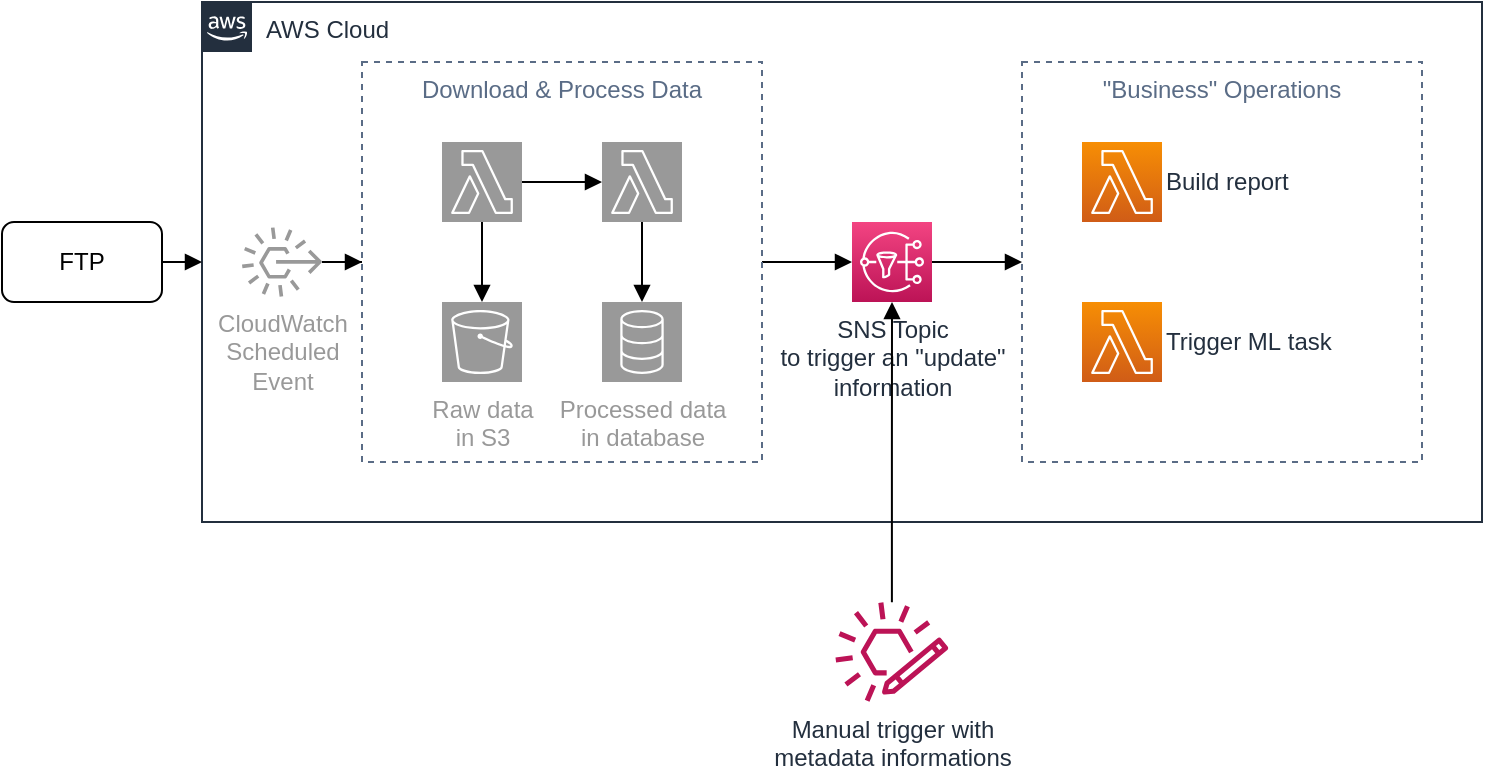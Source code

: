 <mxfile version="14.1.3" type="github">
  <diagram id="NDnr68-xmTGTRasC9Mvv" name="Page-1">
    <mxGraphModel dx="1113" dy="760" grid="1" gridSize="10" guides="1" tooltips="1" connect="1" arrows="1" fold="1" page="1" pageScale="1" pageWidth="827" pageHeight="1169" math="0" shadow="0">
      <root>
        <mxCell id="0" />
        <mxCell id="1" parent="0" />
        <mxCell id="P1te9ULHN8UeErxiNHzo-23" value="AWS Cloud" style="points=[[0,0],[0.25,0],[0.5,0],[0.75,0],[1,0],[1,0.25],[1,0.5],[1,0.75],[1,1],[0.75,1],[0.5,1],[0.25,1],[0,1],[0,0.75],[0,0.5],[0,0.25]];outlineConnect=0;gradientColor=none;html=1;whiteSpace=wrap;fontSize=12;fontStyle=0;shape=mxgraph.aws4.group;grIcon=mxgraph.aws4.group_aws_cloud_alt;strokeColor=#232F3E;fillColor=none;verticalAlign=top;align=left;spacingLeft=30;fontColor=#232F3E;dashed=0;" vertex="1" parent="1">
          <mxGeometry x="120" y="210" width="640" height="260" as="geometry" />
        </mxCell>
        <mxCell id="P1te9ULHN8UeErxiNHzo-18" style="edgeStyle=orthogonalEdgeStyle;rounded=0;orthogonalLoop=1;jettySize=auto;html=1;endArrow=block;endFill=1;" edge="1" parent="1" source="P1te9ULHN8UeErxiNHzo-9" target="P1te9ULHN8UeErxiNHzo-6">
          <mxGeometry relative="1" as="geometry" />
        </mxCell>
        <mxCell id="P1te9ULHN8UeErxiNHzo-9" value="Download &amp; Process Data" style="fillColor=none;strokeColor=#5A6C86;dashed=1;verticalAlign=top;fontStyle=0;fontColor=#5A6C86;" vertex="1" parent="1">
          <mxGeometry x="200" y="240" width="200" height="200" as="geometry" />
        </mxCell>
        <mxCell id="P1te9ULHN8UeErxiNHzo-22" style="edgeStyle=orthogonalEdgeStyle;rounded=0;orthogonalLoop=1;jettySize=auto;html=1;endArrow=block;endFill=1;" edge="1" parent="1" source="P1te9ULHN8UeErxiNHzo-1">
          <mxGeometry relative="1" as="geometry">
            <mxPoint x="120" y="340" as="targetPoint" />
          </mxGeometry>
        </mxCell>
        <mxCell id="P1te9ULHN8UeErxiNHzo-1" value="FTP" style="rounded=1;whiteSpace=wrap;html=1;" vertex="1" parent="1">
          <mxGeometry x="20" y="320" width="80" height="40" as="geometry" />
        </mxCell>
        <mxCell id="P1te9ULHN8UeErxiNHzo-19" style="edgeStyle=orthogonalEdgeStyle;rounded=0;orthogonalLoop=1;jettySize=auto;html=1;endArrow=block;endFill=1;" edge="1" parent="1" source="P1te9ULHN8UeErxiNHzo-3" target="P1te9ULHN8UeErxiNHzo-5">
          <mxGeometry relative="1" as="geometry" />
        </mxCell>
        <mxCell id="P1te9ULHN8UeErxiNHzo-21" style="edgeStyle=orthogonalEdgeStyle;rounded=0;orthogonalLoop=1;jettySize=auto;html=1;endArrow=block;endFill=1;" edge="1" parent="1" source="P1te9ULHN8UeErxiNHzo-3" target="P1te9ULHN8UeErxiNHzo-7">
          <mxGeometry relative="1" as="geometry" />
        </mxCell>
        <mxCell id="P1te9ULHN8UeErxiNHzo-3" value="" style="outlineConnect=0;fontColor=#232F3E;gradientDirection=north;strokeColor=#ffffff;dashed=0;verticalLabelPosition=bottom;verticalAlign=top;align=center;html=1;fontSize=12;fontStyle=0;aspect=fixed;shape=mxgraph.aws4.resourceIcon;resIcon=mxgraph.aws4.lambda;gradientColor=#999999;fillColor=#999999;" vertex="1" parent="1">
          <mxGeometry x="240" y="280" width="40" height="40" as="geometry" />
        </mxCell>
        <mxCell id="P1te9ULHN8UeErxiNHzo-5" value="Raw data&lt;br&gt;in S3" style="outlineConnect=0;gradientDirection=north;strokeColor=#ffffff;dashed=0;verticalLabelPosition=bottom;verticalAlign=top;align=center;html=1;fontSize=12;fontStyle=0;aspect=fixed;shape=mxgraph.aws4.resourceIcon;resIcon=mxgraph.aws4.s3;gradientColor=#999999;fillColor=#999999;fontColor=#999999;" vertex="1" parent="1">
          <mxGeometry x="240" y="360" width="40" height="40" as="geometry" />
        </mxCell>
        <mxCell id="P1te9ULHN8UeErxiNHzo-17" value="" style="edgeStyle=orthogonalEdgeStyle;rounded=0;orthogonalLoop=1;jettySize=auto;html=1;endArrow=block;endFill=1;" edge="1" parent="1" source="P1te9ULHN8UeErxiNHzo-6" target="P1te9ULHN8UeErxiNHzo-11">
          <mxGeometry relative="1" as="geometry" />
        </mxCell>
        <mxCell id="P1te9ULHN8UeErxiNHzo-6" value="SNS Topic&lt;br&gt;to trigger an &quot;update&quot;&lt;br&gt;information" style="outlineConnect=0;fontColor=#232F3E;gradientColor=#F34482;gradientDirection=north;fillColor=#BC1356;strokeColor=#ffffff;dashed=0;verticalLabelPosition=bottom;verticalAlign=top;align=center;html=1;fontSize=12;fontStyle=0;aspect=fixed;shape=mxgraph.aws4.resourceIcon;resIcon=mxgraph.aws4.sns;" vertex="1" parent="1">
          <mxGeometry x="445" y="320" width="40" height="40" as="geometry" />
        </mxCell>
        <mxCell id="P1te9ULHN8UeErxiNHzo-20" style="edgeStyle=orthogonalEdgeStyle;rounded=0;orthogonalLoop=1;jettySize=auto;html=1;endArrow=block;endFill=1;" edge="1" parent="1" source="P1te9ULHN8UeErxiNHzo-7" target="P1te9ULHN8UeErxiNHzo-10">
          <mxGeometry relative="1" as="geometry" />
        </mxCell>
        <mxCell id="P1te9ULHN8UeErxiNHzo-7" value="" style="outlineConnect=0;fontColor=#232F3E;gradientDirection=north;strokeColor=#ffffff;dashed=0;verticalLabelPosition=bottom;verticalAlign=top;align=center;html=1;fontSize=12;fontStyle=0;aspect=fixed;shape=mxgraph.aws4.resourceIcon;resIcon=mxgraph.aws4.lambda;fillColor=#999999;" vertex="1" parent="1">
          <mxGeometry x="320" y="280" width="40" height="40" as="geometry" />
        </mxCell>
        <mxCell id="P1te9ULHN8UeErxiNHzo-10" value="Processed data&lt;br&gt;in database" style="outlineConnect=0;gradientDirection=north;strokeColor=#ffffff;dashed=0;verticalLabelPosition=bottom;verticalAlign=top;align=center;html=1;fontSize=12;fontStyle=0;aspect=fixed;shape=mxgraph.aws4.resourceIcon;resIcon=mxgraph.aws4.database;fillColor=#999999;fontColor=#999999;" vertex="1" parent="1">
          <mxGeometry x="320" y="360" width="40" height="40" as="geometry" />
        </mxCell>
        <mxCell id="P1te9ULHN8UeErxiNHzo-11" value="&quot;Business&quot; Operations" style="fillColor=none;strokeColor=#5A6C86;dashed=1;verticalAlign=top;fontStyle=0;fontColor=#5A6C86;" vertex="1" parent="1">
          <mxGeometry x="530" y="240" width="200" height="200" as="geometry" />
        </mxCell>
        <mxCell id="P1te9ULHN8UeErxiNHzo-12" value="Build report" style="outlineConnect=0;fontColor=#232F3E;gradientColor=#F78E04;gradientDirection=north;fillColor=#D05C17;strokeColor=#ffffff;dashed=0;verticalLabelPosition=middle;verticalAlign=middle;align=left;html=1;fontSize=12;fontStyle=0;aspect=fixed;shape=mxgraph.aws4.resourceIcon;resIcon=mxgraph.aws4.lambda;labelPosition=right;" vertex="1" parent="1">
          <mxGeometry x="560" y="280" width="40" height="40" as="geometry" />
        </mxCell>
        <mxCell id="P1te9ULHN8UeErxiNHzo-16" value="Trigger ML&amp;nbsp;task" style="outlineConnect=0;fontColor=#232F3E;gradientColor=#F78E04;gradientDirection=north;fillColor=#D05C17;strokeColor=#ffffff;dashed=0;verticalLabelPosition=middle;verticalAlign=middle;align=left;html=1;fontSize=12;fontStyle=0;aspect=fixed;shape=mxgraph.aws4.resourceIcon;resIcon=mxgraph.aws4.lambda;labelPosition=right;" vertex="1" parent="1">
          <mxGeometry x="560" y="360" width="40" height="40" as="geometry" />
        </mxCell>
        <mxCell id="P1te9ULHN8UeErxiNHzo-25" style="edgeStyle=orthogonalEdgeStyle;rounded=0;orthogonalLoop=1;jettySize=auto;html=1;entryX=0;entryY=0.5;entryDx=0;entryDy=0;endArrow=block;endFill=1;" edge="1" parent="1" source="P1te9ULHN8UeErxiNHzo-24" target="P1te9ULHN8UeErxiNHzo-9">
          <mxGeometry relative="1" as="geometry" />
        </mxCell>
        <mxCell id="P1te9ULHN8UeErxiNHzo-24" value="CloudWatch&lt;br&gt;Scheduled&lt;br&gt;Event" style="outlineConnect=0;gradientColor=none;strokeColor=none;dashed=0;verticalLabelPosition=bottom;verticalAlign=top;align=center;html=1;fontSize=12;fontStyle=0;aspect=fixed;pointerEvents=1;shape=mxgraph.aws4.rule_3;fillColor=#999999;fontColor=#999999;" vertex="1" parent="1">
          <mxGeometry x="140" y="322.57" width="40" height="34.87" as="geometry" />
        </mxCell>
        <mxCell id="P1te9ULHN8UeErxiNHzo-31" style="edgeStyle=orthogonalEdgeStyle;rounded=0;orthogonalLoop=1;jettySize=auto;html=1;endArrow=block;endFill=1;" edge="1" parent="1" source="P1te9ULHN8UeErxiNHzo-30" target="P1te9ULHN8UeErxiNHzo-6">
          <mxGeometry relative="1" as="geometry" />
        </mxCell>
        <mxCell id="P1te9ULHN8UeErxiNHzo-30" value="Manual trigger with &lt;br&gt;metadata informations" style="outlineConnect=0;fontColor=#232F3E;gradientColor=none;fillColor=#BC1356;strokeColor=none;dashed=0;verticalLabelPosition=bottom;verticalAlign=top;align=center;html=1;fontSize=12;fontStyle=0;aspect=fixed;pointerEvents=1;shape=mxgraph.aws4.eventbridge_custom_event_bus_resource;" vertex="1" parent="1">
          <mxGeometry x="436.74" y="510" width="56.52" height="50" as="geometry" />
        </mxCell>
      </root>
    </mxGraphModel>
  </diagram>
</mxfile>

